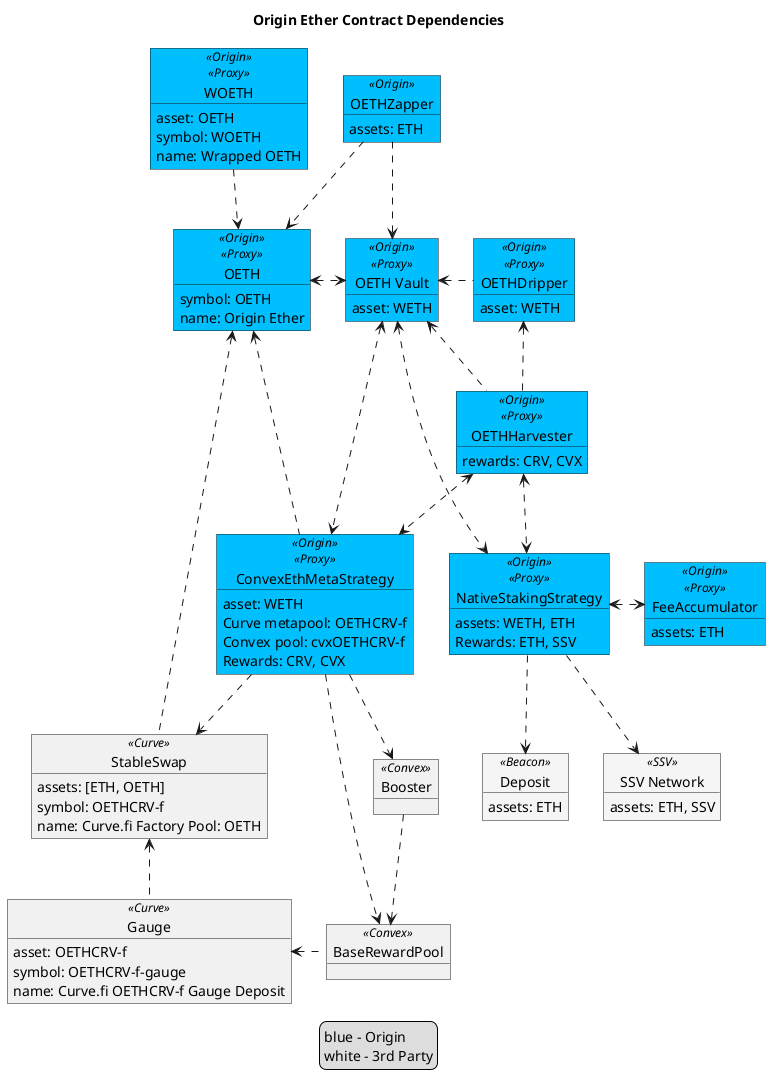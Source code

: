 @startuml

!$originColor = DeepSkyBlue
' !$originColor = WhiteSmoke
!$newColor = LightGreen
!$changedColor = Orange
!$thirdPartyColor = WhiteSmoke

legend
blue - Origin
' green - new
' orange - changed
white - 3rd Party
end legend

title "Origin Ether Contract Dependencies"

object "OETHZapper" as zap <<Origin>> #$originColor {
    assets: ETH
}

object "OETHDripper" as drip <<Origin>><<Proxy>> #$originColor {
    asset: WETH
}

' object "OETHVaultValueChecker" as checker <<Origin>> #$originColor {
' }

object "WOETH" as woeth <<Origin>><<Proxy>> #$originColor {
    asset: OETH
    symbol: WOETH
    name: Wrapped OETH
}

object "OETH" as oeth <<Origin>><<Proxy>> #$originColor {
    symbol: OETH
    name: Origin Ether
}

object "OETH Vault" as oethv <<Origin>><<Proxy>> #$originColor {
asset: WETH
}

object "OETHHarvester" as harv <<Origin>><<Proxy>> #$originColor {
    rewards: CRV, CVX
}

' Strategies
object "ConvexEthMetaStrategy" as cvxStrat <<Origin>><<Proxy>> #$originColor {
    asset: WETH
    Curve metapool: OETHCRV-f
    Convex pool: cvxOETHCRV-f
    Rewards: CRV, CVX
}

object "NativeStakingStrategy" as nativeStrat <<Origin>><<Proxy>> #$originColor {
    assets: WETH, ETH
    Rewards: ETH, SSV
}

object "FeeAccumulator" as feeAcc <<Origin>><<Proxy>> #$originColor {
    assets: ETH
}

' ' Oracle
' object "OETHOracleRouter" as oracle <<Origin>> #$originColor {
' pairs:
'     CRV/ETH
'     CVX/ETH 
' }

' ' SushiSwap
' object "UniswapV2Router02" as sushi <<SushiSwap>> {
'     pairs: CRV/ETH, CVX/ETH
' }

' Curve
object "Gauge" as gauge <<Curve>> {
    asset: OETHCRV-f
    symbol: OETHCRV-f-gauge
    name: Curve.fi OETHCRV-f Gauge Deposit
}
object "StableSwap" as crvPool <<Curve>> {
    assets: [ETH, OETH]
    symbol: OETHCRV-f
    name: Curve.fi Factory Pool: OETH
}
' Convex
object "Booster" as cvxBoost <<Convex>> {
}
object "BaseRewardPool" as cvxPool <<Convex>> {
}
' object "DepositToken" as cvxPoolLp <<Convex>> {
'     symbol: cvxOUSD3CRV-f
'     name: Origin Dollar Convex Deposit
' }

' SSV
object "SSV Network" as ssvNet <<SSV>> #$thirdPartyColor {
assets: ETH, SSV
}

object "Deposit" as bDep <<Beacon>> #$thirdPartyColor {
assets: ETH
}


' ' Assets
' object "WETH9" as weth <<Dapphub>> {
'     symbol: WETH
'     name: Wrapped Ether
' }

' ' Rewards 
' object "ConvexToken" as cvx <<Convex>> {
'     symbol: CVX
'     name: Convex Token
' }

' object "Curve DAO Token" as crv <<Convex>> {
'     symbol: CRV
'     name: Curve DAO Token
' }

zap ..> oeth
zap ..> oethv
' zap .....> weth

' drip .....> weth
oethv <. drip

' checker ..> oeth
' checker ..> oethv

oethv <.. harv 
drip <.. harv 
' harv ...> sushi
' harv ...> cvx
' harv ...> crv

woeth ..> oeth
oeth <.> oethv
' oethv ..> oracle
' oracle ...> chain


' Convex ETH Metapool Strategy
harv <..> cvxStrat
oethv <...> cvxStrat
oeth <... cvxStrat

harv <..> nativeStrat
oethv <...> nativeStrat
nativeStrat <.> feeAcc
nativeStrat ..> ssvNet
nativeStrat ..> bDep

cvxStrat ..> crvPool
cvxStrat ...> cvxPool
' cvxStrat ...> weth
' cvxStrat ...> cvx
' cvxStrat ...> crv
' cvxPool ..> cvxPoolLp
' cvxPool ..> crv
gauge <. cvxPool
crvPool <.. gauge
oeth <... crvPool
cvxStrat ..> cvxBoost
cvxBoost ..> cvxPool

' ' Vault to Assets
' oethv ....> weth

@enduml